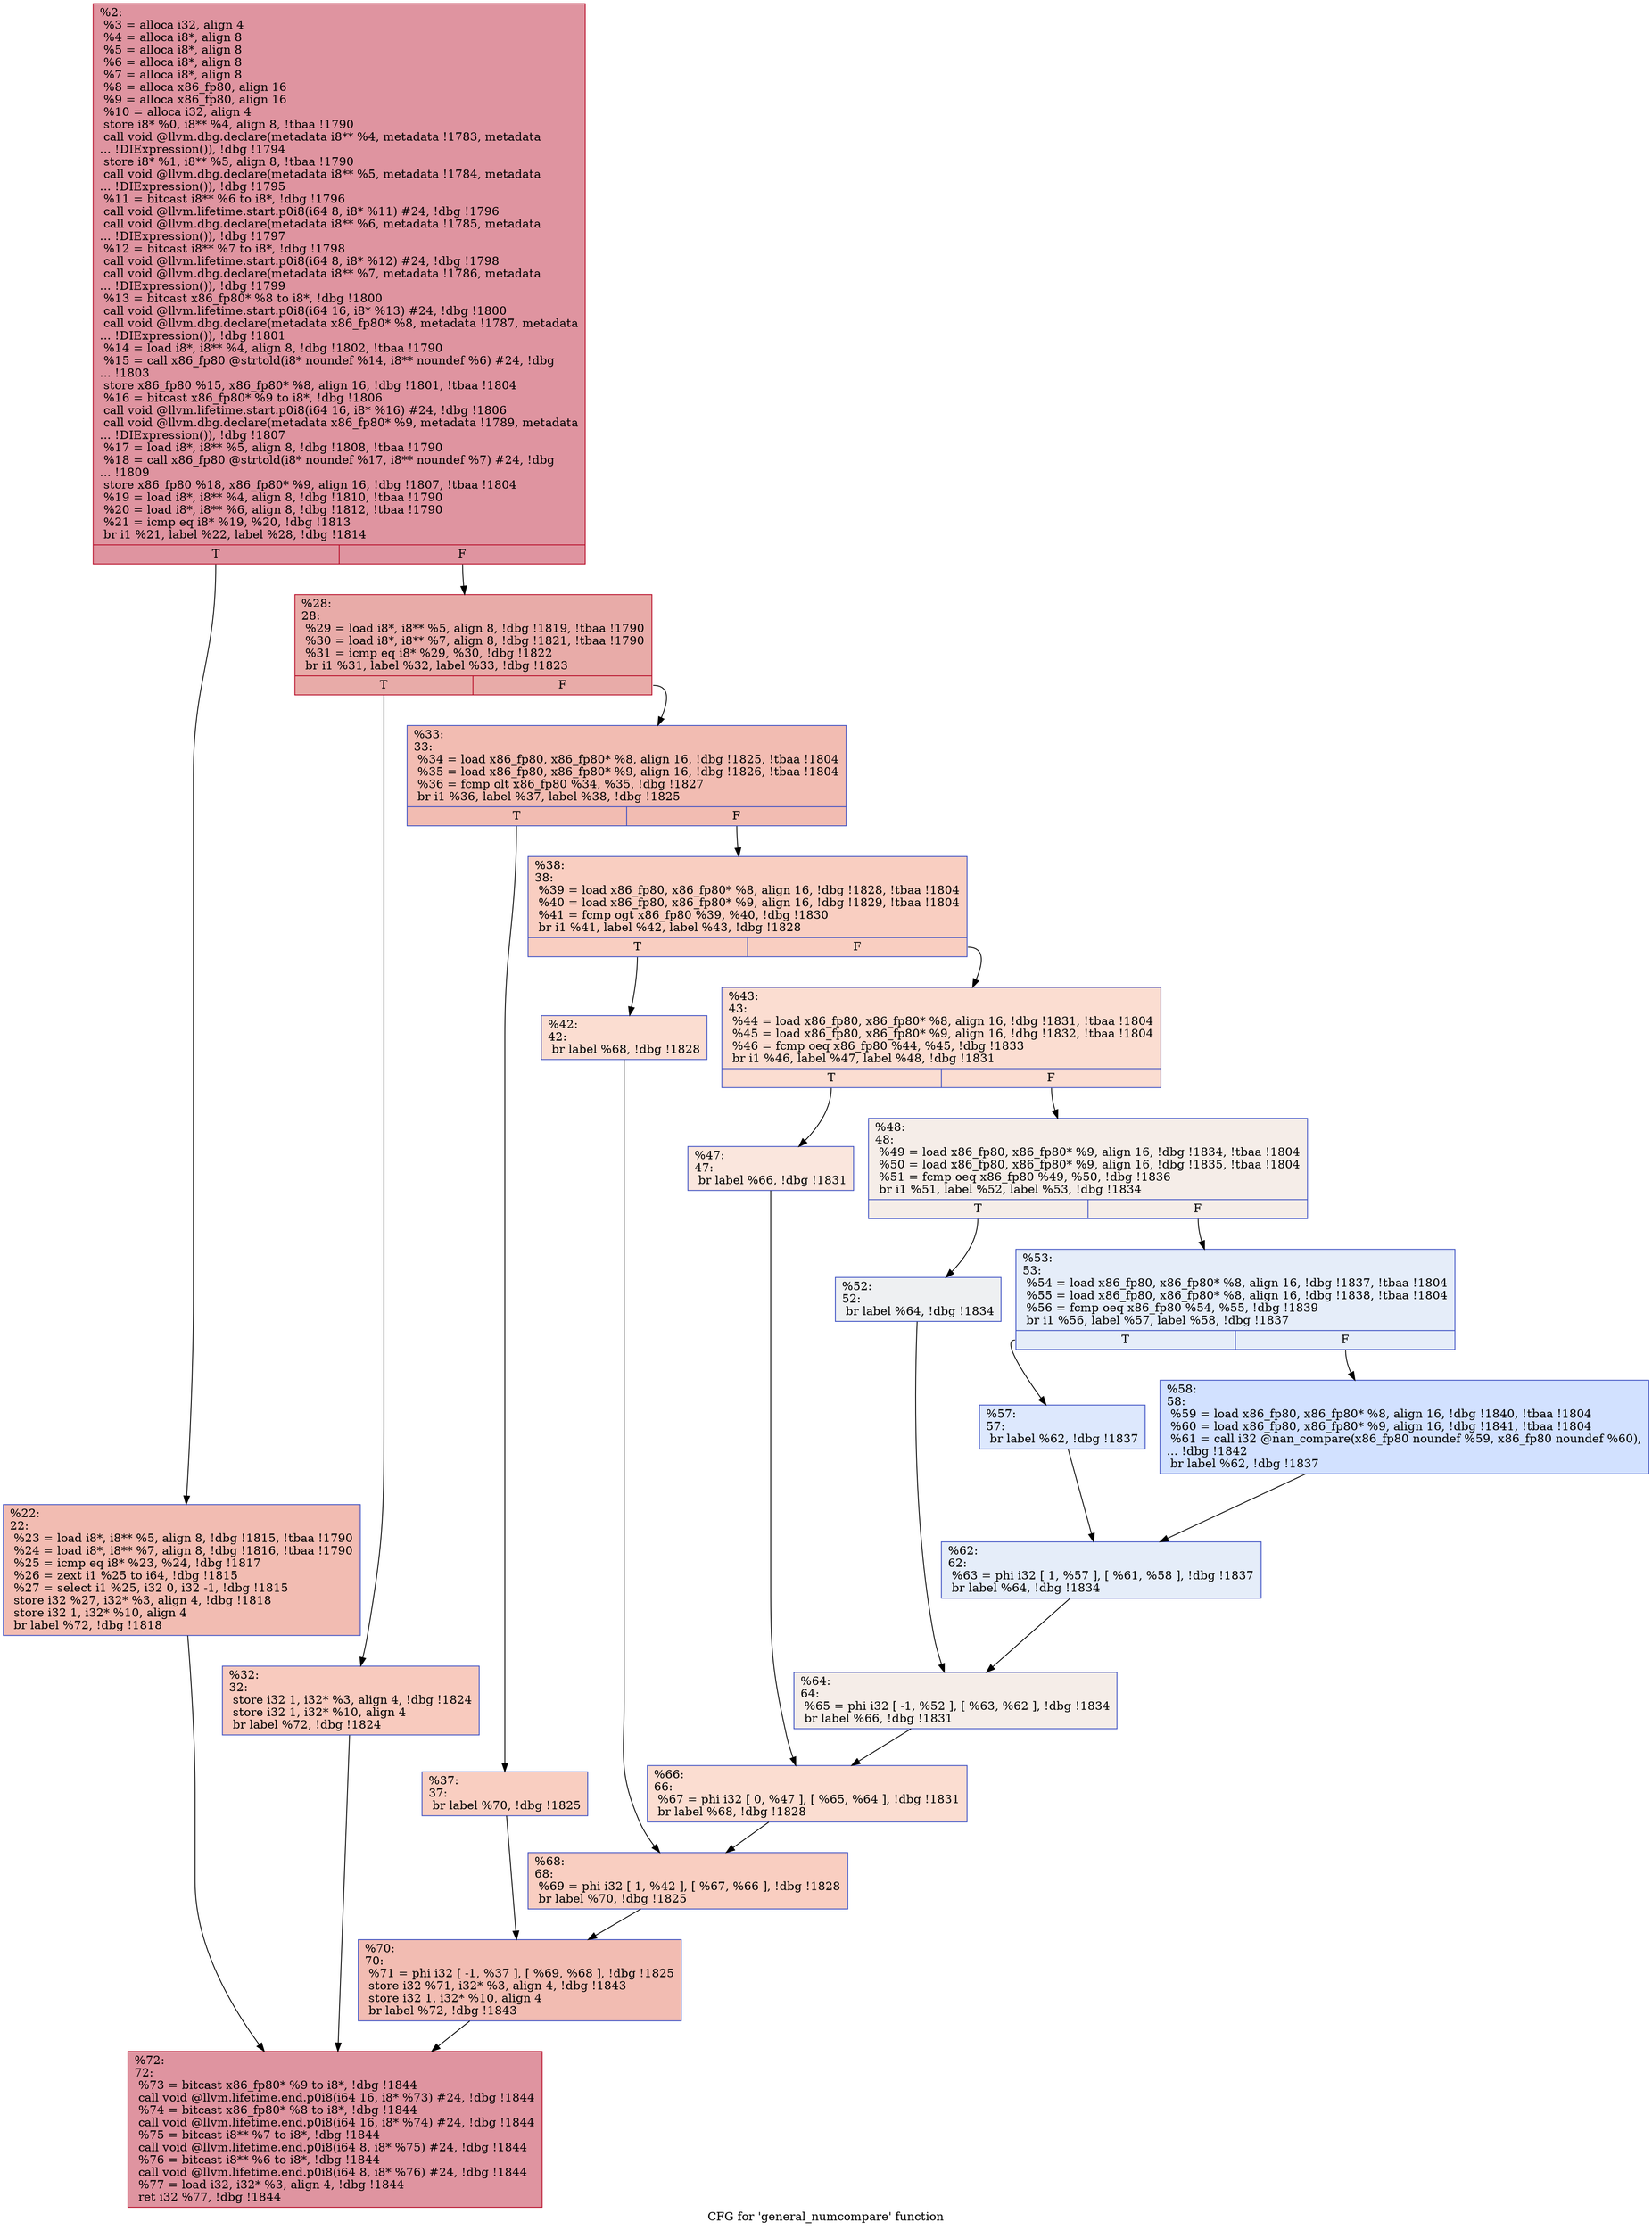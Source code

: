 digraph "CFG for 'general_numcompare' function" {
	label="CFG for 'general_numcompare' function";

	Node0x2485630 [shape=record,color="#b70d28ff", style=filled, fillcolor="#b70d2870",label="{%2:\l  %3 = alloca i32, align 4\l  %4 = alloca i8*, align 8\l  %5 = alloca i8*, align 8\l  %6 = alloca i8*, align 8\l  %7 = alloca i8*, align 8\l  %8 = alloca x86_fp80, align 16\l  %9 = alloca x86_fp80, align 16\l  %10 = alloca i32, align 4\l  store i8* %0, i8** %4, align 8, !tbaa !1790\l  call void @llvm.dbg.declare(metadata i8** %4, metadata !1783, metadata\l... !DIExpression()), !dbg !1794\l  store i8* %1, i8** %5, align 8, !tbaa !1790\l  call void @llvm.dbg.declare(metadata i8** %5, metadata !1784, metadata\l... !DIExpression()), !dbg !1795\l  %11 = bitcast i8** %6 to i8*, !dbg !1796\l  call void @llvm.lifetime.start.p0i8(i64 8, i8* %11) #24, !dbg !1796\l  call void @llvm.dbg.declare(metadata i8** %6, metadata !1785, metadata\l... !DIExpression()), !dbg !1797\l  %12 = bitcast i8** %7 to i8*, !dbg !1798\l  call void @llvm.lifetime.start.p0i8(i64 8, i8* %12) #24, !dbg !1798\l  call void @llvm.dbg.declare(metadata i8** %7, metadata !1786, metadata\l... !DIExpression()), !dbg !1799\l  %13 = bitcast x86_fp80* %8 to i8*, !dbg !1800\l  call void @llvm.lifetime.start.p0i8(i64 16, i8* %13) #24, !dbg !1800\l  call void @llvm.dbg.declare(metadata x86_fp80* %8, metadata !1787, metadata\l... !DIExpression()), !dbg !1801\l  %14 = load i8*, i8** %4, align 8, !dbg !1802, !tbaa !1790\l  %15 = call x86_fp80 @strtold(i8* noundef %14, i8** noundef %6) #24, !dbg\l... !1803\l  store x86_fp80 %15, x86_fp80* %8, align 16, !dbg !1801, !tbaa !1804\l  %16 = bitcast x86_fp80* %9 to i8*, !dbg !1806\l  call void @llvm.lifetime.start.p0i8(i64 16, i8* %16) #24, !dbg !1806\l  call void @llvm.dbg.declare(metadata x86_fp80* %9, metadata !1789, metadata\l... !DIExpression()), !dbg !1807\l  %17 = load i8*, i8** %5, align 8, !dbg !1808, !tbaa !1790\l  %18 = call x86_fp80 @strtold(i8* noundef %17, i8** noundef %7) #24, !dbg\l... !1809\l  store x86_fp80 %18, x86_fp80* %9, align 16, !dbg !1807, !tbaa !1804\l  %19 = load i8*, i8** %4, align 8, !dbg !1810, !tbaa !1790\l  %20 = load i8*, i8** %6, align 8, !dbg !1812, !tbaa !1790\l  %21 = icmp eq i8* %19, %20, !dbg !1813\l  br i1 %21, label %22, label %28, !dbg !1814\l|{<s0>T|<s1>F}}"];
	Node0x2485630:s0 -> Node0x2487410;
	Node0x2485630:s1 -> Node0x2487460;
	Node0x2487410 [shape=record,color="#3d50c3ff", style=filled, fillcolor="#e1675170",label="{%22:\l22:                                               \l  %23 = load i8*, i8** %5, align 8, !dbg !1815, !tbaa !1790\l  %24 = load i8*, i8** %7, align 8, !dbg !1816, !tbaa !1790\l  %25 = icmp eq i8* %23, %24, !dbg !1817\l  %26 = zext i1 %25 to i64, !dbg !1815\l  %27 = select i1 %25, i32 0, i32 -1, !dbg !1815\l  store i32 %27, i32* %3, align 4, !dbg !1818\l  store i32 1, i32* %10, align 4\l  br label %72, !dbg !1818\l}"];
	Node0x2487410 -> Node0x2487a00;
	Node0x2487460 [shape=record,color="#b70d28ff", style=filled, fillcolor="#cc403a70",label="{%28:\l28:                                               \l  %29 = load i8*, i8** %5, align 8, !dbg !1819, !tbaa !1790\l  %30 = load i8*, i8** %7, align 8, !dbg !1821, !tbaa !1790\l  %31 = icmp eq i8* %29, %30, !dbg !1822\l  br i1 %31, label %32, label %33, !dbg !1823\l|{<s0>T|<s1>F}}"];
	Node0x2487460:s0 -> Node0x24874b0;
	Node0x2487460:s1 -> Node0x2487500;
	Node0x24874b0 [shape=record,color="#3d50c3ff", style=filled, fillcolor="#ef886b70",label="{%32:\l32:                                               \l  store i32 1, i32* %3, align 4, !dbg !1824\l  store i32 1, i32* %10, align 4\l  br label %72, !dbg !1824\l}"];
	Node0x24874b0 -> Node0x2487a00;
	Node0x2487500 [shape=record,color="#3d50c3ff", style=filled, fillcolor="#e1675170",label="{%33:\l33:                                               \l  %34 = load x86_fp80, x86_fp80* %8, align 16, !dbg !1825, !tbaa !1804\l  %35 = load x86_fp80, x86_fp80* %9, align 16, !dbg !1826, !tbaa !1804\l  %36 = fcmp olt x86_fp80 %34, %35, !dbg !1827\l  br i1 %36, label %37, label %38, !dbg !1825\l|{<s0>T|<s1>F}}"];
	Node0x2487500:s0 -> Node0x2487550;
	Node0x2487500:s1 -> Node0x24875a0;
	Node0x2487550 [shape=record,color="#3d50c3ff", style=filled, fillcolor="#f2907270",label="{%37:\l37:                                               \l  br label %70, !dbg !1825\l}"];
	Node0x2487550 -> Node0x24879b0;
	Node0x24875a0 [shape=record,color="#3d50c3ff", style=filled, fillcolor="#f2907270",label="{%38:\l38:                                               \l  %39 = load x86_fp80, x86_fp80* %8, align 16, !dbg !1828, !tbaa !1804\l  %40 = load x86_fp80, x86_fp80* %9, align 16, !dbg !1829, !tbaa !1804\l  %41 = fcmp ogt x86_fp80 %39, %40, !dbg !1830\l  br i1 %41, label %42, label %43, !dbg !1828\l|{<s0>T|<s1>F}}"];
	Node0x24875a0:s0 -> Node0x24875f0;
	Node0x24875a0:s1 -> Node0x2487640;
	Node0x24875f0 [shape=record,color="#3d50c3ff", style=filled, fillcolor="#f7b39670",label="{%42:\l42:                                               \l  br label %68, !dbg !1828\l}"];
	Node0x24875f0 -> Node0x2487960;
	Node0x2487640 [shape=record,color="#3d50c3ff", style=filled, fillcolor="#f7b39670",label="{%43:\l43:                                               \l  %44 = load x86_fp80, x86_fp80* %8, align 16, !dbg !1831, !tbaa !1804\l  %45 = load x86_fp80, x86_fp80* %9, align 16, !dbg !1832, !tbaa !1804\l  %46 = fcmp oeq x86_fp80 %44, %45, !dbg !1833\l  br i1 %46, label %47, label %48, !dbg !1831\l|{<s0>T|<s1>F}}"];
	Node0x2487640:s0 -> Node0x2487690;
	Node0x2487640:s1 -> Node0x24876e0;
	Node0x2487690 [shape=record,color="#3d50c3ff", style=filled, fillcolor="#f3c7b170",label="{%47:\l47:                                               \l  br label %66, !dbg !1831\l}"];
	Node0x2487690 -> Node0x2487910;
	Node0x24876e0 [shape=record,color="#3d50c3ff", style=filled, fillcolor="#e8d6cc70",label="{%48:\l48:                                               \l  %49 = load x86_fp80, x86_fp80* %9, align 16, !dbg !1834, !tbaa !1804\l  %50 = load x86_fp80, x86_fp80* %9, align 16, !dbg !1835, !tbaa !1804\l  %51 = fcmp oeq x86_fp80 %49, %50, !dbg !1836\l  br i1 %51, label %52, label %53, !dbg !1834\l|{<s0>T|<s1>F}}"];
	Node0x24876e0:s0 -> Node0x2487730;
	Node0x24876e0:s1 -> Node0x2487780;
	Node0x2487730 [shape=record,color="#3d50c3ff", style=filled, fillcolor="#d9dce170",label="{%52:\l52:                                               \l  br label %64, !dbg !1834\l}"];
	Node0x2487730 -> Node0x24878c0;
	Node0x2487780 [shape=record,color="#3d50c3ff", style=filled, fillcolor="#c5d6f270",label="{%53:\l53:                                               \l  %54 = load x86_fp80, x86_fp80* %8, align 16, !dbg !1837, !tbaa !1804\l  %55 = load x86_fp80, x86_fp80* %8, align 16, !dbg !1838, !tbaa !1804\l  %56 = fcmp oeq x86_fp80 %54, %55, !dbg !1839\l  br i1 %56, label %57, label %58, !dbg !1837\l|{<s0>T|<s1>F}}"];
	Node0x2487780:s0 -> Node0x24877d0;
	Node0x2487780:s1 -> Node0x2487820;
	Node0x24877d0 [shape=record,color="#3d50c3ff", style=filled, fillcolor="#b2ccfb70",label="{%57:\l57:                                               \l  br label %62, !dbg !1837\l}"];
	Node0x24877d0 -> Node0x2487870;
	Node0x2487820 [shape=record,color="#3d50c3ff", style=filled, fillcolor="#9abbff70",label="{%58:\l58:                                               \l  %59 = load x86_fp80, x86_fp80* %8, align 16, !dbg !1840, !tbaa !1804\l  %60 = load x86_fp80, x86_fp80* %9, align 16, !dbg !1841, !tbaa !1804\l  %61 = call i32 @nan_compare(x86_fp80 noundef %59, x86_fp80 noundef %60),\l... !dbg !1842\l  br label %62, !dbg !1837\l}"];
	Node0x2487820 -> Node0x2487870;
	Node0x2487870 [shape=record,color="#3d50c3ff", style=filled, fillcolor="#c5d6f270",label="{%62:\l62:                                               \l  %63 = phi i32 [ 1, %57 ], [ %61, %58 ], !dbg !1837\l  br label %64, !dbg !1834\l}"];
	Node0x2487870 -> Node0x24878c0;
	Node0x24878c0 [shape=record,color="#3d50c3ff", style=filled, fillcolor="#e8d6cc70",label="{%64:\l64:                                               \l  %65 = phi i32 [ -1, %52 ], [ %63, %62 ], !dbg !1834\l  br label %66, !dbg !1831\l}"];
	Node0x24878c0 -> Node0x2487910;
	Node0x2487910 [shape=record,color="#3d50c3ff", style=filled, fillcolor="#f7b39670",label="{%66:\l66:                                               \l  %67 = phi i32 [ 0, %47 ], [ %65, %64 ], !dbg !1831\l  br label %68, !dbg !1828\l}"];
	Node0x2487910 -> Node0x2487960;
	Node0x2487960 [shape=record,color="#3d50c3ff", style=filled, fillcolor="#f2907270",label="{%68:\l68:                                               \l  %69 = phi i32 [ 1, %42 ], [ %67, %66 ], !dbg !1828\l  br label %70, !dbg !1825\l}"];
	Node0x2487960 -> Node0x24879b0;
	Node0x24879b0 [shape=record,color="#3d50c3ff", style=filled, fillcolor="#e1675170",label="{%70:\l70:                                               \l  %71 = phi i32 [ -1, %37 ], [ %69, %68 ], !dbg !1825\l  store i32 %71, i32* %3, align 4, !dbg !1843\l  store i32 1, i32* %10, align 4\l  br label %72, !dbg !1843\l}"];
	Node0x24879b0 -> Node0x2487a00;
	Node0x2487a00 [shape=record,color="#b70d28ff", style=filled, fillcolor="#b70d2870",label="{%72:\l72:                                               \l  %73 = bitcast x86_fp80* %9 to i8*, !dbg !1844\l  call void @llvm.lifetime.end.p0i8(i64 16, i8* %73) #24, !dbg !1844\l  %74 = bitcast x86_fp80* %8 to i8*, !dbg !1844\l  call void @llvm.lifetime.end.p0i8(i64 16, i8* %74) #24, !dbg !1844\l  %75 = bitcast i8** %7 to i8*, !dbg !1844\l  call void @llvm.lifetime.end.p0i8(i64 8, i8* %75) #24, !dbg !1844\l  %76 = bitcast i8** %6 to i8*, !dbg !1844\l  call void @llvm.lifetime.end.p0i8(i64 8, i8* %76) #24, !dbg !1844\l  %77 = load i32, i32* %3, align 4, !dbg !1844\l  ret i32 %77, !dbg !1844\l}"];
}
